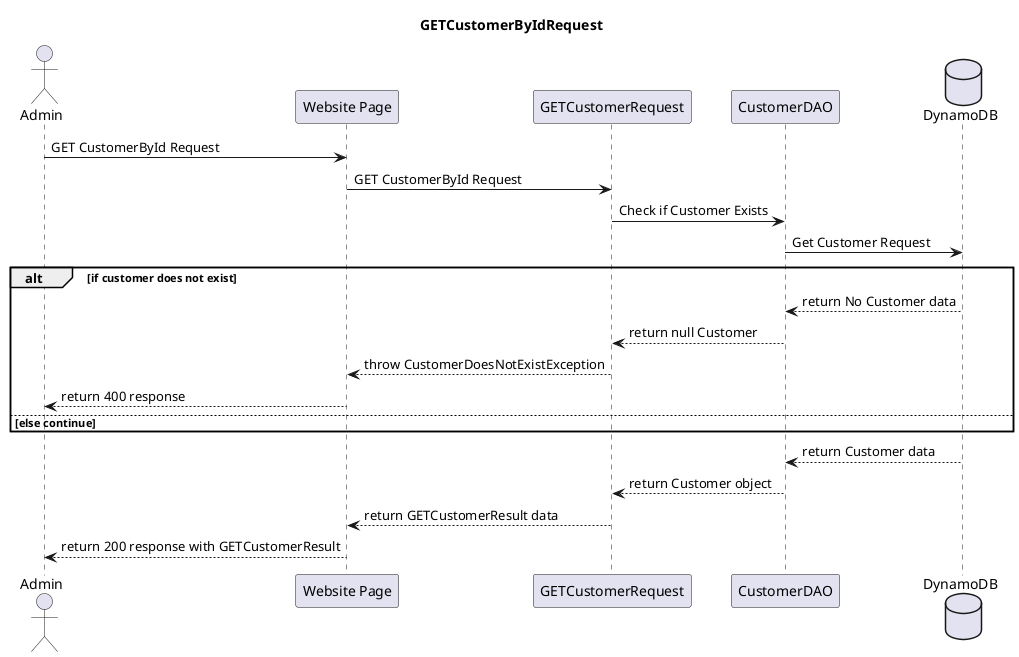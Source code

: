 @startuml
'https://plantuml.com/sequence-diagram

actor "Admin" as client
participant "Website Page" as apiGateway
participant "GETCustomerRequest" as getCustomerByIdRequest
participant "CustomerDAO" as customerDao
database "DynamoDB" as dynamoDB

title GETCustomerByIdRequest

client -> apiGateway : GET CustomerById Request
apiGateway -> getCustomerByIdRequest : GET CustomerById Request
getCustomerByIdRequest -> customerDao : Check if Customer Exists
customerDao -> dynamoDB : Get Customer Request

alt if customer does not exist
dynamoDB --> customerDao : return No Customer data
customerDao --> getCustomerByIdRequest : return null Customer
getCustomerByIdRequest --> apiGateway : throw CustomerDoesNotExistException
apiGateway --> client : return 400 response
else else continue
end
dynamoDB --> customerDao : return Customer data
customerDao --> getCustomerByIdRequest : return Customer object
getCustomerByIdRequest --> apiGateway : return GETCustomerResult data
apiGateway --> client : return 200 response with GETCustomerResult
@enduml